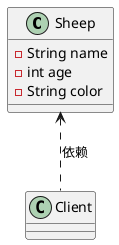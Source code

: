 @startuml

class Sheep {
  - String name
  - int age
  - String color
}


class Client {

}

Sheep <.. Client:依赖

@enduml